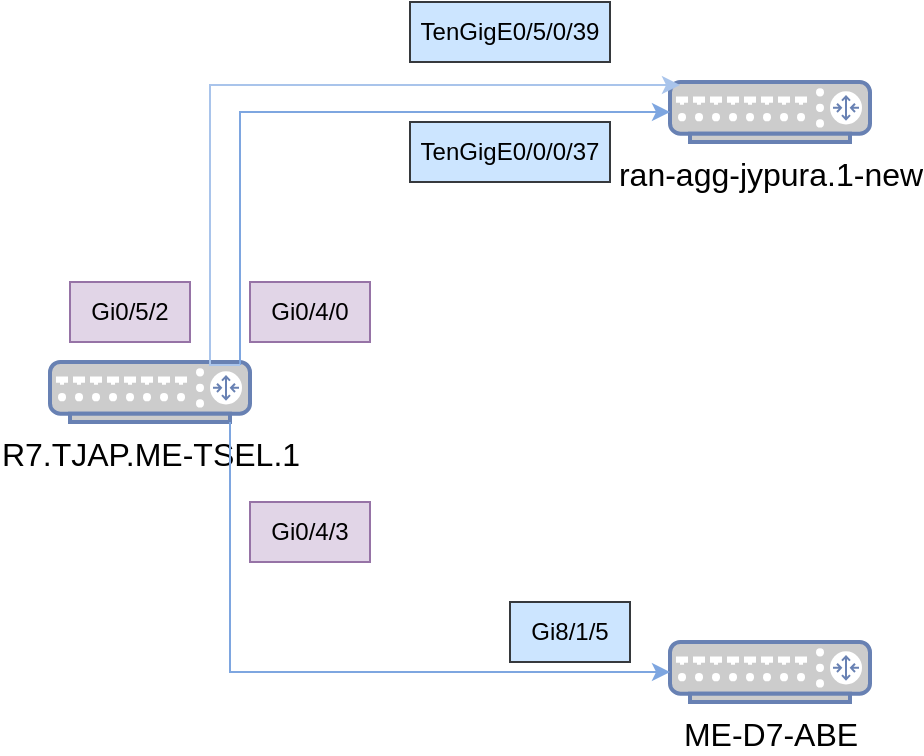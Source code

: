 <mxfile version="24.7.7" pages="2">
  <diagram name="Before" id="80d4a630-b321-0f5e-ff81-c5a36ef4752d">
    <mxGraphModel dx="1105" dy="643" grid="1" gridSize="10" guides="1" tooltips="1" connect="1" arrows="1" fold="1" page="1" pageScale="1" pageWidth="1100" pageHeight="850" background="none" math="0" shadow="0">
      <root>
        <mxCell id="0" />
        <mxCell id="1" parent="0" />
        <mxCell id="10BOv69aOQemYtooPYbH-1" value="&lt;font style=&quot;font-size: 16px;&quot; color=&quot;#000000&quot;&gt;R7.TJAP.ME-TSEL.1&lt;/font&gt;" style="fontColor=#0066CC;verticalAlign=top;verticalLabelPosition=bottom;labelPosition=center;align=center;html=1;outlineConnect=0;fillColor=#CCCCCC;strokeColor=#6881B3;gradientColor=none;gradientDirection=north;strokeWidth=2;shape=mxgraph.networks.router;" vertex="1" parent="1">
          <mxGeometry x="190" y="370" width="100" height="30" as="geometry" />
        </mxCell>
        <mxCell id="10BOv69aOQemYtooPYbH-2" value="&lt;font color=&quot;#000000&quot; style=&quot;font-size: 16px;&quot;&gt;ran-agg-jypura.1-new&lt;/font&gt;" style="fontColor=#0066CC;verticalAlign=top;verticalLabelPosition=bottom;labelPosition=center;align=center;html=1;outlineConnect=0;fillColor=#CCCCCC;strokeColor=#6881B3;gradientColor=none;gradientDirection=north;strokeWidth=2;shape=mxgraph.networks.router;" vertex="1" parent="1">
          <mxGeometry x="500" y="230" width="100" height="30" as="geometry" />
        </mxCell>
        <mxCell id="10BOv69aOQemYtooPYbH-3" value="&lt;font color=&quot;#000000&quot; style=&quot;font-size: 16px;&quot;&gt;ME-D7-ABE&lt;/font&gt;" style="fontColor=#0066CC;verticalAlign=top;verticalLabelPosition=bottom;labelPosition=center;align=center;html=1;outlineConnect=0;fillColor=#CCCCCC;strokeColor=#6881B3;gradientColor=none;gradientDirection=north;strokeWidth=2;shape=mxgraph.networks.router;" vertex="1" parent="1">
          <mxGeometry x="500" y="510" width="100" height="30" as="geometry" />
        </mxCell>
        <mxCell id="10BOv69aOQemYtooPYbH-7" style="edgeStyle=orthogonalEdgeStyle;rounded=0;orthogonalLoop=1;jettySize=auto;html=1;exitX=0.95;exitY=0.05;exitDx=0;exitDy=0;exitPerimeter=0;entryX=0;entryY=0.5;entryDx=0;entryDy=0;entryPerimeter=0;fillColor=#cce5ff;strokeColor=#7EA6E0;" edge="1" parent="1" source="10BOv69aOQemYtooPYbH-1" target="10BOv69aOQemYtooPYbH-2">
          <mxGeometry relative="1" as="geometry">
            <Array as="points">
              <mxPoint x="285" y="245" />
            </Array>
          </mxGeometry>
        </mxCell>
        <mxCell id="10BOv69aOQemYtooPYbH-8" style="edgeStyle=orthogonalEdgeStyle;rounded=0;orthogonalLoop=1;jettySize=auto;html=1;exitX=0.9;exitY=1;exitDx=0;exitDy=0;exitPerimeter=0;entryX=0;entryY=0.5;entryDx=0;entryDy=0;entryPerimeter=0;fillColor=#cce5ff;strokeColor=#7EA6E0;" edge="1" parent="1" source="10BOv69aOQemYtooPYbH-1" target="10BOv69aOQemYtooPYbH-3">
          <mxGeometry relative="1" as="geometry" />
        </mxCell>
        <mxCell id="10BOv69aOQemYtooPYbH-9" style="edgeStyle=orthogonalEdgeStyle;rounded=0;orthogonalLoop=1;jettySize=auto;html=1;exitX=0.95;exitY=0.05;exitDx=0;exitDy=0;exitPerimeter=0;entryX=0.05;entryY=0.05;entryDx=0;entryDy=0;entryPerimeter=0;fillColor=#cce5ff;strokeColor=#A9C4EB;" edge="1" parent="1" source="10BOv69aOQemYtooPYbH-1" target="10BOv69aOQemYtooPYbH-2">
          <mxGeometry relative="1" as="geometry">
            <Array as="points">
              <mxPoint x="270" y="372" />
              <mxPoint x="270" y="232" />
            </Array>
          </mxGeometry>
        </mxCell>
        <mxCell id="10BOv69aOQemYtooPYbH-11" value="Gi8/1/5" style="text;strokeColor=#36393d;align=center;fillColor=#cce5ff;html=1;verticalAlign=middle;whiteSpace=wrap;rounded=0;" vertex="1" parent="1">
          <mxGeometry x="420" y="490" width="60" height="30" as="geometry" />
        </mxCell>
        <mxCell id="10BOv69aOQemYtooPYbH-12" value="Gi0/4/3" style="text;strokeColor=#9673a6;align=center;fillColor=#e1d5e7;html=1;verticalAlign=middle;whiteSpace=wrap;rounded=0;" vertex="1" parent="1">
          <mxGeometry x="290" y="440" width="60" height="30" as="geometry" />
        </mxCell>
        <mxCell id="10BOv69aOQemYtooPYbH-13" value="Gi0/4/0" style="text;strokeColor=#9673a6;align=center;fillColor=#e1d5e7;html=1;verticalAlign=middle;whiteSpace=wrap;rounded=0;" vertex="1" parent="1">
          <mxGeometry x="290" y="330" width="60" height="30" as="geometry" />
        </mxCell>
        <mxCell id="10BOv69aOQemYtooPYbH-14" value="TenGigE0/0/0/37" style="text;align=center;html=1;verticalAlign=middle;whiteSpace=wrap;rounded=0;fillColor=#cce5ff;strokeColor=#36393d;" vertex="1" parent="1">
          <mxGeometry x="370" y="250" width="100" height="30" as="geometry" />
        </mxCell>
        <mxCell id="10BOv69aOQemYtooPYbH-15" value="TenGigE0/5/0/39" style="text;align=center;html=1;verticalAlign=middle;whiteSpace=wrap;rounded=0;fillColor=#cce5ff;strokeColor=#36393d;" vertex="1" parent="1">
          <mxGeometry x="370" y="190" width="100" height="30" as="geometry" />
        </mxCell>
        <mxCell id="10BOv69aOQemYtooPYbH-17" value="Gi0/5/2" style="text;strokeColor=#9673a6;align=center;fillColor=#e1d5e7;html=1;verticalAlign=middle;whiteSpace=wrap;rounded=0;" vertex="1" parent="1">
          <mxGeometry x="200" y="330" width="60" height="30" as="geometry" />
        </mxCell>
      </root>
    </mxGraphModel>
  </diagram>
  <diagram name="After" id="sEn13-_l30jrLlZD5NWu">
    <mxGraphModel dx="1050" dy="611" grid="1" gridSize="10" guides="1" tooltips="1" connect="1" arrows="1" fold="1" page="1" pageScale="1" pageWidth="1100" pageHeight="850" background="none" math="0" shadow="0">
      <root>
        <mxCell id="zuJNs4Lq8UoR_Irt9r6K-0" />
        <mxCell id="zuJNs4Lq8UoR_Irt9r6K-1" parent="zuJNs4Lq8UoR_Irt9r6K-0" />
        <mxCell id="zuJNs4Lq8UoR_Irt9r6K-2" value="&lt;font style=&quot;font-size: 16px;&quot; color=&quot;#000000&quot;&gt;R7.TJAP.ME-TSEL.1&lt;/font&gt;" style="fontColor=#0066CC;verticalAlign=top;verticalLabelPosition=bottom;labelPosition=center;align=center;html=1;outlineConnect=0;fillColor=#CCCCCC;strokeColor=#6881B3;gradientColor=none;gradientDirection=north;strokeWidth=2;shape=mxgraph.networks.router;" vertex="1" parent="zuJNs4Lq8UoR_Irt9r6K-1">
          <mxGeometry x="190" y="370" width="100" height="30" as="geometry" />
        </mxCell>
        <mxCell id="zuJNs4Lq8UoR_Irt9r6K-3" value="&lt;font color=&quot;#000000&quot; style=&quot;font-size: 16px;&quot;&gt;ran-agg-jypura.1-new&lt;/font&gt;" style="fontColor=#0066CC;verticalAlign=top;verticalLabelPosition=bottom;labelPosition=center;align=center;html=1;outlineConnect=0;fillColor=#CCCCCC;strokeColor=#6881B3;gradientColor=none;gradientDirection=north;strokeWidth=2;shape=mxgraph.networks.router;" vertex="1" parent="zuJNs4Lq8UoR_Irt9r6K-1">
          <mxGeometry x="500" y="230" width="100" height="30" as="geometry" />
        </mxCell>
        <mxCell id="zuJNs4Lq8UoR_Irt9r6K-4" value="&lt;font color=&quot;#000000&quot; style=&quot;font-size: 16px;&quot;&gt;ME-D7-ABE&lt;/font&gt;" style="fontColor=#0066CC;verticalAlign=top;verticalLabelPosition=bottom;labelPosition=center;align=center;html=1;outlineConnect=0;fillColor=#CCCCCC;strokeColor=#6881B3;gradientColor=none;gradientDirection=north;strokeWidth=2;shape=mxgraph.networks.router;" vertex="1" parent="zuJNs4Lq8UoR_Irt9r6K-1">
          <mxGeometry x="500" y="510" width="100" height="30" as="geometry" />
        </mxCell>
        <mxCell id="zuJNs4Lq8UoR_Irt9r6K-5" style="edgeStyle=orthogonalEdgeStyle;rounded=0;orthogonalLoop=1;jettySize=auto;html=1;exitX=0.95;exitY=0.05;exitDx=0;exitDy=0;exitPerimeter=0;entryX=0;entryY=0.5;entryDx=0;entryDy=0;entryPerimeter=0;strokeColor=#7EA6E0;" edge="1" parent="zuJNs4Lq8UoR_Irt9r6K-1" source="zuJNs4Lq8UoR_Irt9r6K-2" target="zuJNs4Lq8UoR_Irt9r6K-3">
          <mxGeometry relative="1" as="geometry">
            <Array as="points">
              <mxPoint x="285" y="245" />
            </Array>
          </mxGeometry>
        </mxCell>
        <mxCell id="zuJNs4Lq8UoR_Irt9r6K-6" style="edgeStyle=orthogonalEdgeStyle;rounded=0;orthogonalLoop=1;jettySize=auto;html=1;exitX=0.9;exitY=1;exitDx=0;exitDy=0;exitPerimeter=0;entryX=0;entryY=0.5;entryDx=0;entryDy=0;entryPerimeter=0;strokeColor=#7EA6E0;" edge="1" parent="zuJNs4Lq8UoR_Irt9r6K-1" source="zuJNs4Lq8UoR_Irt9r6K-2" target="zuJNs4Lq8UoR_Irt9r6K-4">
          <mxGeometry relative="1" as="geometry" />
        </mxCell>
        <mxCell id="zuJNs4Lq8UoR_Irt9r6K-7" style="edgeStyle=orthogonalEdgeStyle;rounded=0;orthogonalLoop=1;jettySize=auto;html=1;exitX=0.95;exitY=0.05;exitDx=0;exitDy=0;exitPerimeter=0;entryX=0.05;entryY=0.05;entryDx=0;entryDy=0;entryPerimeter=0;strokeColor=#7EA6E0;" edge="1" parent="zuJNs4Lq8UoR_Irt9r6K-1" source="zuJNs4Lq8UoR_Irt9r6K-2" target="zuJNs4Lq8UoR_Irt9r6K-3">
          <mxGeometry relative="1" as="geometry">
            <Array as="points">
              <mxPoint x="270" y="372" />
              <mxPoint x="270" y="232" />
            </Array>
          </mxGeometry>
        </mxCell>
        <mxCell id="zuJNs4Lq8UoR_Irt9r6K-8" value="Gi8/1/5" style="text;strokeColor=#36393d;align=center;fillColor=#cce5ff;html=1;verticalAlign=middle;whiteSpace=wrap;rounded=0;" vertex="1" parent="zuJNs4Lq8UoR_Irt9r6K-1">
          <mxGeometry x="420" y="490" width="60" height="30" as="geometry" />
        </mxCell>
        <mxCell id="zuJNs4Lq8UoR_Irt9r6K-9" value="Gi0/3/3" style="text;strokeColor=#36393d;align=center;fillColor=#ffcc99;html=1;verticalAlign=middle;whiteSpace=wrap;rounded=0;" vertex="1" parent="zuJNs4Lq8UoR_Irt9r6K-1">
          <mxGeometry x="290" y="440" width="60" height="30" as="geometry" />
        </mxCell>
        <mxCell id="zuJNs4Lq8UoR_Irt9r6K-10" value="Gi0/3/1" style="text;strokeColor=#36393d;align=center;fillColor=#ffcc99;html=1;verticalAlign=middle;whiteSpace=wrap;rounded=0;" vertex="1" parent="zuJNs4Lq8UoR_Irt9r6K-1">
          <mxGeometry x="290" y="330" width="60" height="30" as="geometry" />
        </mxCell>
        <mxCell id="zuJNs4Lq8UoR_Irt9r6K-11" value="TenGigE0/0/0/37" style="text;align=center;html=1;verticalAlign=middle;whiteSpace=wrap;rounded=0;fillColor=#cce5ff;strokeColor=#36393d;" vertex="1" parent="zuJNs4Lq8UoR_Irt9r6K-1">
          <mxGeometry x="370" y="250" width="100" height="30" as="geometry" />
        </mxCell>
        <mxCell id="zuJNs4Lq8UoR_Irt9r6K-12" value="TenGigE0/5/0/39" style="text;align=center;html=1;verticalAlign=middle;whiteSpace=wrap;rounded=0;fillColor=#cce5ff;strokeColor=#36393d;" vertex="1" parent="zuJNs4Lq8UoR_Irt9r6K-1">
          <mxGeometry x="370" y="190" width="100" height="30" as="geometry" />
        </mxCell>
        <mxCell id="zuJNs4Lq8UoR_Irt9r6K-13" value="Gi0/5/2" style="text;strokeColor=#9673a6;align=center;fillColor=#e1d5e7;html=1;verticalAlign=middle;whiteSpace=wrap;rounded=0;" vertex="1" parent="zuJNs4Lq8UoR_Irt9r6K-1">
          <mxGeometry x="200" y="330" width="60" height="30" as="geometry" />
        </mxCell>
      </root>
    </mxGraphModel>
  </diagram>
</mxfile>
